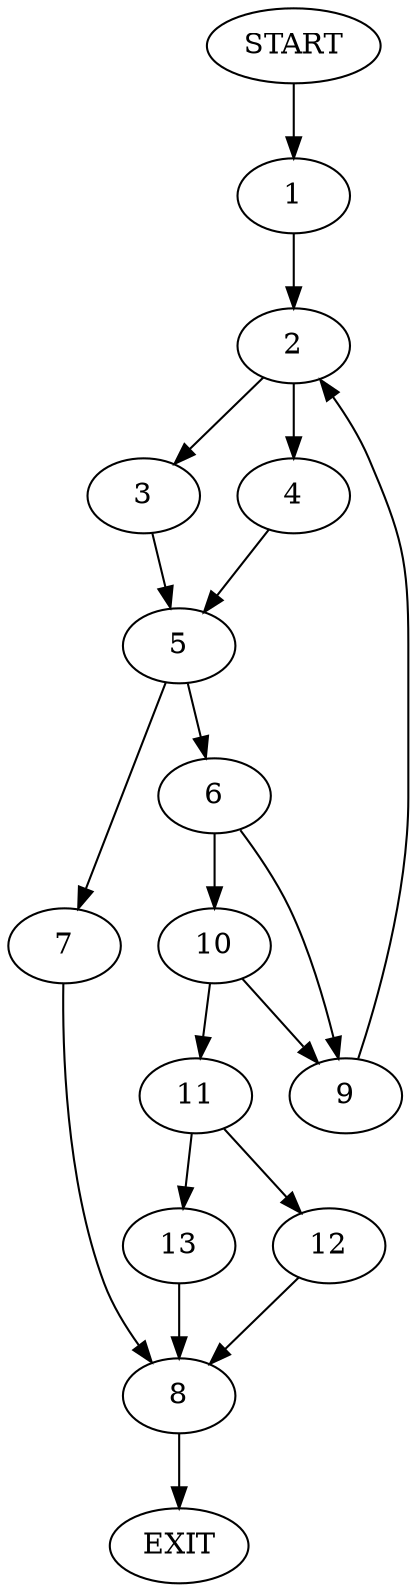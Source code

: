 digraph {
0 [label="START"]
14 [label="EXIT"]
0 -> 1
1 -> 2
2 -> 3
2 -> 4
4 -> 5
3 -> 5
5 -> 6
5 -> 7
7 -> 8
6 -> 9
6 -> 10
8 -> 14
9 -> 2
10 -> 11
10 -> 9
11 -> 12
11 -> 13
12 -> 8
13 -> 8
}
